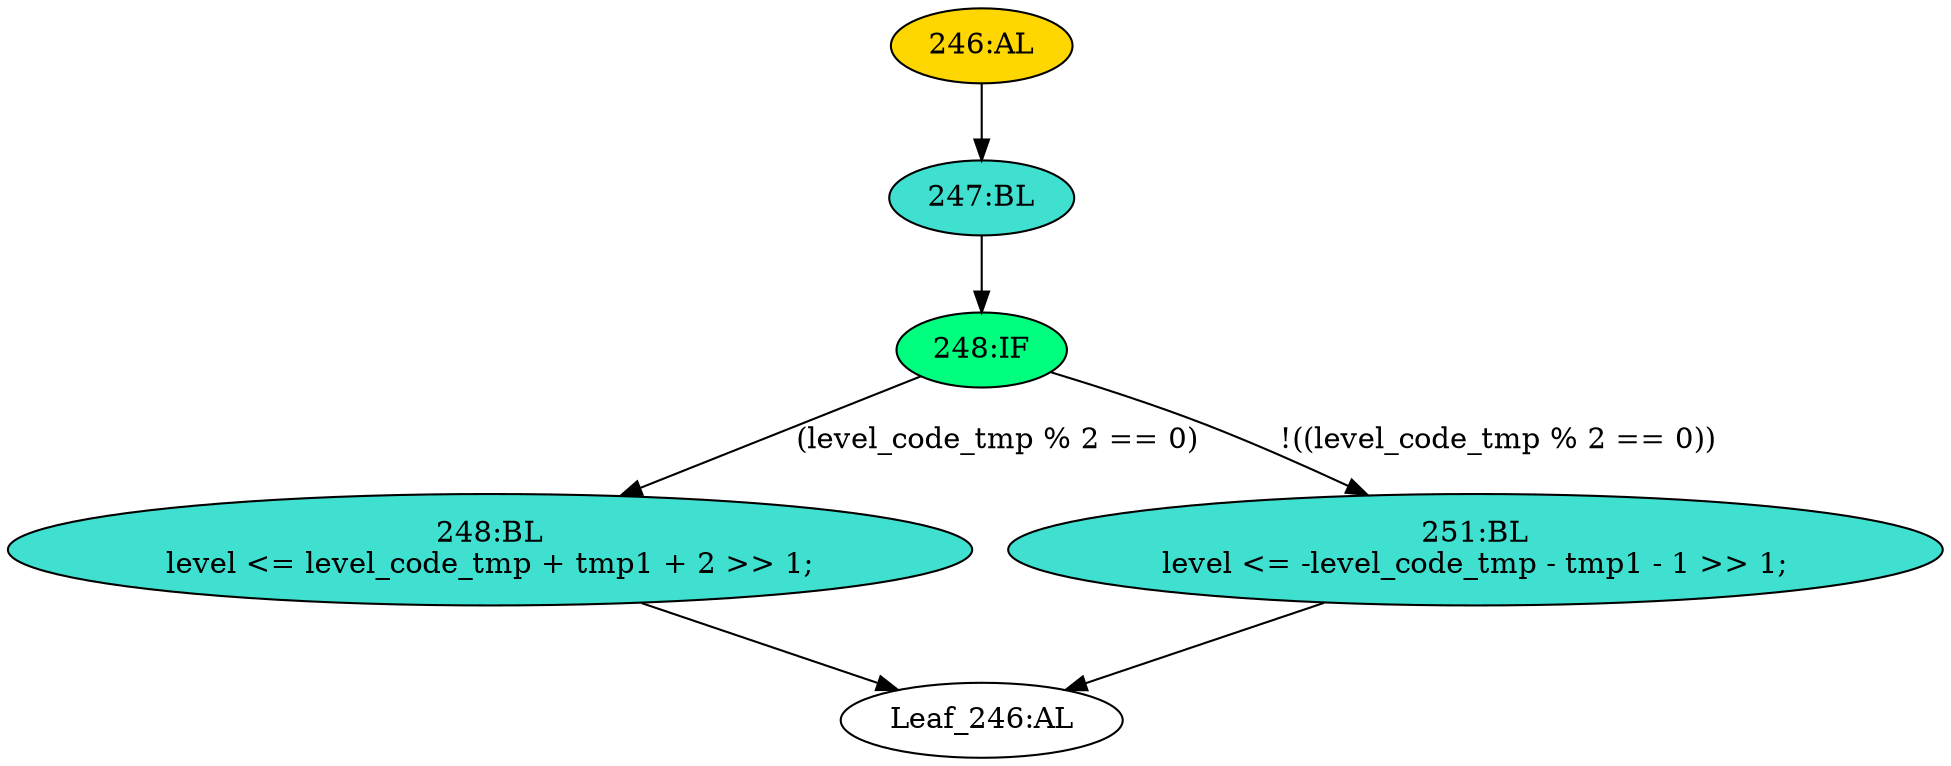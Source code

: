 strict digraph "" {
	node [label="\N"];
	"247:BL"	 [ast="<pyverilog.vparser.ast.Block object at 0x7f418bae2150>",
		fillcolor=turquoise,
		label="247:BL",
		statements="[]",
		style=filled,
		typ=Block];
	"248:IF"	 [ast="<pyverilog.vparser.ast.IfStatement object at 0x7f418bae2190>",
		fillcolor=springgreen,
		label="248:IF",
		statements="[]",
		style=filled,
		typ=IfStatement];
	"247:BL" -> "248:IF"	 [cond="[]",
		lineno=None];
	"248:BL"	 [ast="<pyverilog.vparser.ast.Block object at 0x7f418bae2550>",
		fillcolor=turquoise,
		label="248:BL
level <= level_code_tmp + tmp1 + 2 >> 1;",
		statements="[<pyverilog.vparser.ast.NonblockingSubstitution object at 0x7f418bae2590>]",
		style=filled,
		typ=Block];
	"Leaf_246:AL"	 [def_var="['level']",
		label="Leaf_246:AL"];
	"248:BL" -> "Leaf_246:AL"	 [cond="[]",
		lineno=None];
	"251:BL"	 [ast="<pyverilog.vparser.ast.Block object at 0x7f418bae21d0>",
		fillcolor=turquoise,
		label="251:BL
level <= -level_code_tmp - tmp1 - 1 >> 1;",
		statements="[<pyverilog.vparser.ast.NonblockingSubstitution object at 0x7f418bae2210>]",
		style=filled,
		typ=Block];
	"251:BL" -> "Leaf_246:AL"	 [cond="[]",
		lineno=None];
	"246:AL"	 [ast="<pyverilog.vparser.ast.Always object at 0x7f418bae2a10>",
		clk_sens=False,
		fillcolor=gold,
		label="246:AL",
		sens="['level_code_tmp', 'tmp1']",
		statements="[]",
		style=filled,
		typ=Always,
		use_var="['level_code_tmp', 'tmp1']"];
	"246:AL" -> "247:BL"	 [cond="[]",
		lineno=None];
	"248:IF" -> "248:BL"	 [cond="['level_code_tmp']",
		label="(level_code_tmp % 2 == 0)",
		lineno=248];
	"248:IF" -> "251:BL"	 [cond="['level_code_tmp']",
		label="!((level_code_tmp % 2 == 0))",
		lineno=248];
}
